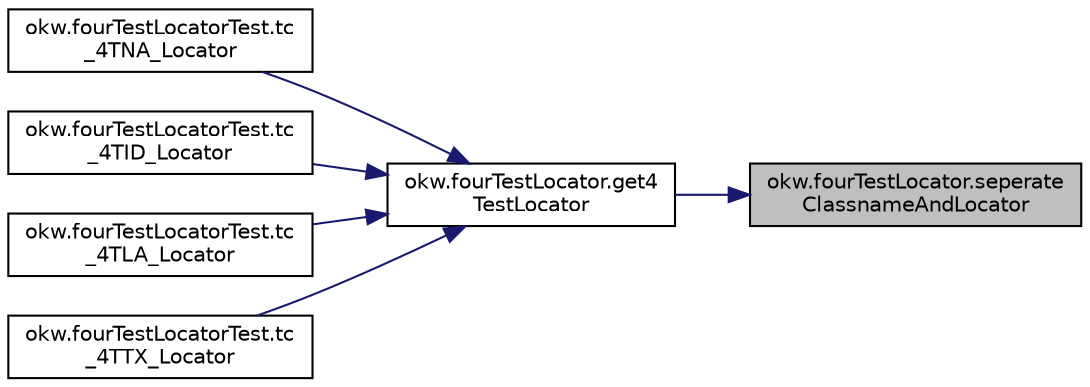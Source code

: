 digraph "okw.fourTestLocator.seperateClassnameAndLocator"
{
 // INTERACTIVE_SVG=YES
 // LATEX_PDF_SIZE
  edge [fontname="Helvetica",fontsize="10",labelfontname="Helvetica",labelfontsize="10"];
  node [fontname="Helvetica",fontsize="10",shape=record];
  rankdir="RL";
  Node8 [label="okw.fourTestLocator.seperate\lClassnameAndLocator",height=0.2,width=0.4,color="black", fillcolor="grey75", style="filled", fontcolor="black",tooltip="Trennt den Klassenbezeichner vom Locator ab."];
  Node8 -> Node9 [dir="back",color="midnightblue",fontsize="10",style="solid",fontname="Helvetica"];
  Node9 [label="okw.fourTestLocator.get4\lTestLocator",height=0.2,width=0.4,color="black", fillcolor="white", style="filled",URL="$classokw_1_1four_test_locator.html#a72ef22482dd1e7424719d11311150d88",tooltip="Erzeugt einen locator aus dem gegebene Wert, wenn fspL mit \"4T!\", \"4T:\" oder \"4T?\" anfängt,..."];
  Node9 -> Node10 [dir="back",color="midnightblue",fontsize="10",style="solid",fontname="Helvetica"];
  Node10 [label="okw.fourTestLocatorTest.tc\l_4TNA_Locator",height=0.2,width=0.4,color="black", fillcolor="white", style="filled",URL="$classokw_1_1four_test_locator_test.html#a9e5e009341d23afad7515f60c7f8bfaa",tooltip="Suche Element mit Text und hole textfeld dazu."];
  Node9 -> Node11 [dir="back",color="midnightblue",fontsize="10",style="solid",fontname="Helvetica"];
  Node11 [label="okw.fourTestLocatorTest.tc\l_4TID_Locator",height=0.2,width=0.4,color="black", fillcolor="white", style="filled",URL="$classokw_1_1four_test_locator_test.html#aa5af217c5a471366edda056112823d41",tooltip="Suche Element mit Text und hole textfeld dazu."];
  Node9 -> Node12 [dir="back",color="midnightblue",fontsize="10",style="solid",fontname="Helvetica"];
  Node12 [label="okw.fourTestLocatorTest.tc\l_4TLA_Locator",height=0.2,width=0.4,color="black", fillcolor="white", style="filled",URL="$classokw_1_1four_test_locator_test.html#a7aeb836976c9e9891887684bb860d02c",tooltip="Suche Label mit Text und hole textfeld dazu."];
  Node9 -> Node13 [dir="back",color="midnightblue",fontsize="10",style="solid",fontname="Helvetica"];
  Node13 [label="okw.fourTestLocatorTest.tc\l_4TTX_Locator",height=0.2,width=0.4,color="black", fillcolor="white", style="filled",URL="$classokw_1_1four_test_locator_test.html#a0f5af94ed36181185492a3c2a10b5b3d",tooltip="Suche Element mit Text und hole textfeld dazu."];
}

